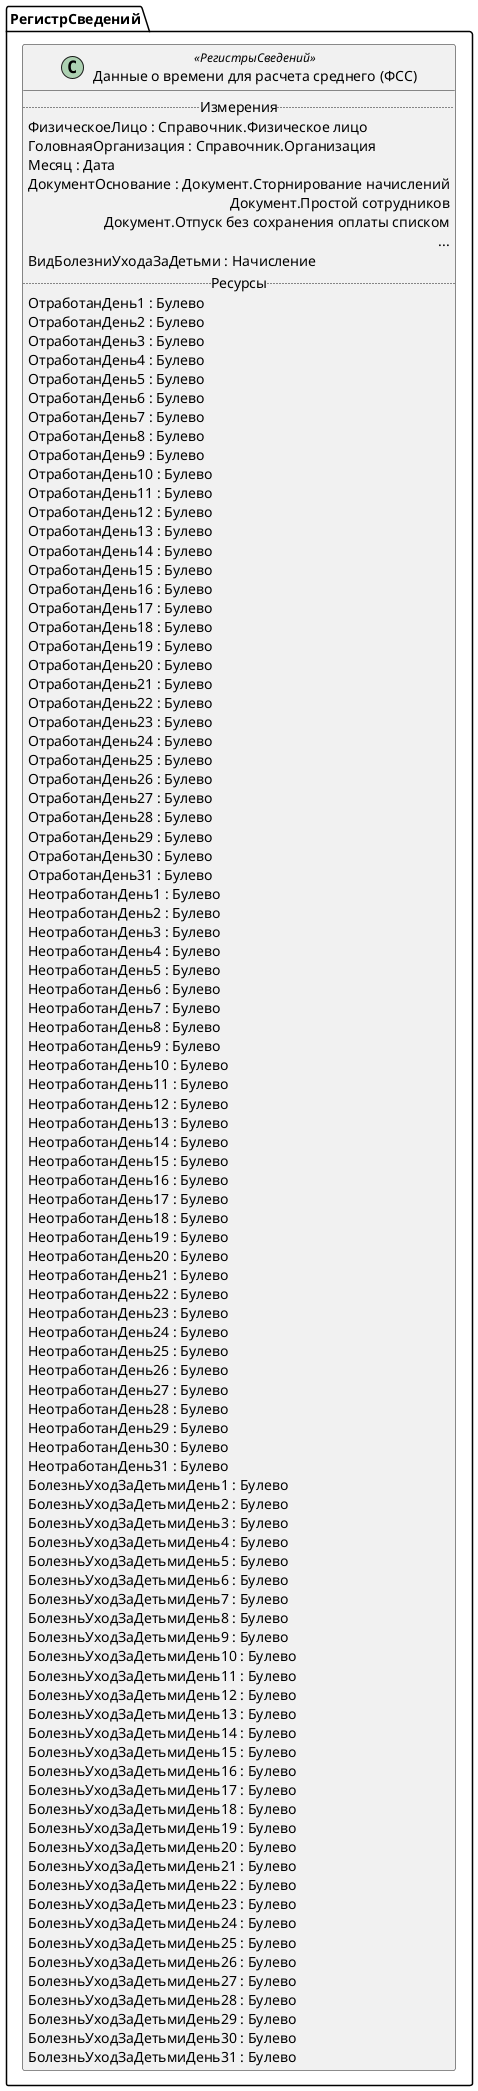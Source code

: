 ﻿@startuml ДанныеОВремениДляРасчетаСреднегоФСС
'!include templates.wsd
'..\include templates.wsd
class РегистрСведений.ДанныеОВремениДляРасчетаСреднегоФСС as "Данные о времени для расчета среднего (ФСС)" <<РегистрыСведений>>
{
..Измерения..
ФизическоеЛицо : Справочник.Физическое лицо
ГоловнаяОрганизация : Справочник.Организация
Месяц : Дата
ДокументОснование : Документ.Сторнирование начислений\rДокумент.Простой сотрудников\rДокумент.Отпуск без сохранения оплаты списком\r...
ВидБолезниУходаЗаДетьми : Начисление
..Ресурсы..
ОтработанДень1 : Булево
ОтработанДень2 : Булево
ОтработанДень3 : Булево
ОтработанДень4 : Булево
ОтработанДень5 : Булево
ОтработанДень6 : Булево
ОтработанДень7 : Булево
ОтработанДень8 : Булево
ОтработанДень9 : Булево
ОтработанДень10 : Булево
ОтработанДень11 : Булево
ОтработанДень12 : Булево
ОтработанДень13 : Булево
ОтработанДень14 : Булево
ОтработанДень15 : Булево
ОтработанДень16 : Булево
ОтработанДень17 : Булево
ОтработанДень18 : Булево
ОтработанДень19 : Булево
ОтработанДень20 : Булево
ОтработанДень21 : Булево
ОтработанДень22 : Булево
ОтработанДень23 : Булево
ОтработанДень24 : Булево
ОтработанДень25 : Булево
ОтработанДень26 : Булево
ОтработанДень27 : Булево
ОтработанДень28 : Булево
ОтработанДень29 : Булево
ОтработанДень30 : Булево
ОтработанДень31 : Булево
НеотработанДень1 : Булево
НеотработанДень2 : Булево
НеотработанДень3 : Булево
НеотработанДень4 : Булево
НеотработанДень5 : Булево
НеотработанДень6 : Булево
НеотработанДень7 : Булево
НеотработанДень8 : Булево
НеотработанДень9 : Булево
НеотработанДень10 : Булево
НеотработанДень11 : Булево
НеотработанДень12 : Булево
НеотработанДень13 : Булево
НеотработанДень14 : Булево
НеотработанДень15 : Булево
НеотработанДень16 : Булево
НеотработанДень17 : Булево
НеотработанДень18 : Булево
НеотработанДень19 : Булево
НеотработанДень20 : Булево
НеотработанДень21 : Булево
НеотработанДень22 : Булево
НеотработанДень23 : Булево
НеотработанДень24 : Булево
НеотработанДень25 : Булево
НеотработанДень26 : Булево
НеотработанДень27 : Булево
НеотработанДень28 : Булево
НеотработанДень29 : Булево
НеотработанДень30 : Булево
НеотработанДень31 : Булево
БолезньУходЗаДетьмиДень1 : Булево
БолезньУходЗаДетьмиДень2 : Булево
БолезньУходЗаДетьмиДень3 : Булево
БолезньУходЗаДетьмиДень4 : Булево
БолезньУходЗаДетьмиДень5 : Булево
БолезньУходЗаДетьмиДень6 : Булево
БолезньУходЗаДетьмиДень7 : Булево
БолезньУходЗаДетьмиДень8 : Булево
БолезньУходЗаДетьмиДень9 : Булево
БолезньУходЗаДетьмиДень10 : Булево
БолезньУходЗаДетьмиДень11 : Булево
БолезньУходЗаДетьмиДень12 : Булево
БолезньУходЗаДетьмиДень13 : Булево
БолезньУходЗаДетьмиДень14 : Булево
БолезньУходЗаДетьмиДень15 : Булево
БолезньУходЗаДетьмиДень16 : Булево
БолезньУходЗаДетьмиДень17 : Булево
БолезньУходЗаДетьмиДень18 : Булево
БолезньУходЗаДетьмиДень19 : Булево
БолезньУходЗаДетьмиДень20 : Булево
БолезньУходЗаДетьмиДень21 : Булево
БолезньУходЗаДетьмиДень22 : Булево
БолезньУходЗаДетьмиДень23 : Булево
БолезньУходЗаДетьмиДень24 : Булево
БолезньУходЗаДетьмиДень25 : Булево
БолезньУходЗаДетьмиДень26 : Булево
БолезньУходЗаДетьмиДень27 : Булево
БолезньУходЗаДетьмиДень28 : Булево
БолезньУходЗаДетьмиДень29 : Булево
БолезньУходЗаДетьмиДень30 : Булево
БолезньУходЗаДетьмиДень31 : Булево
}
@enduml
